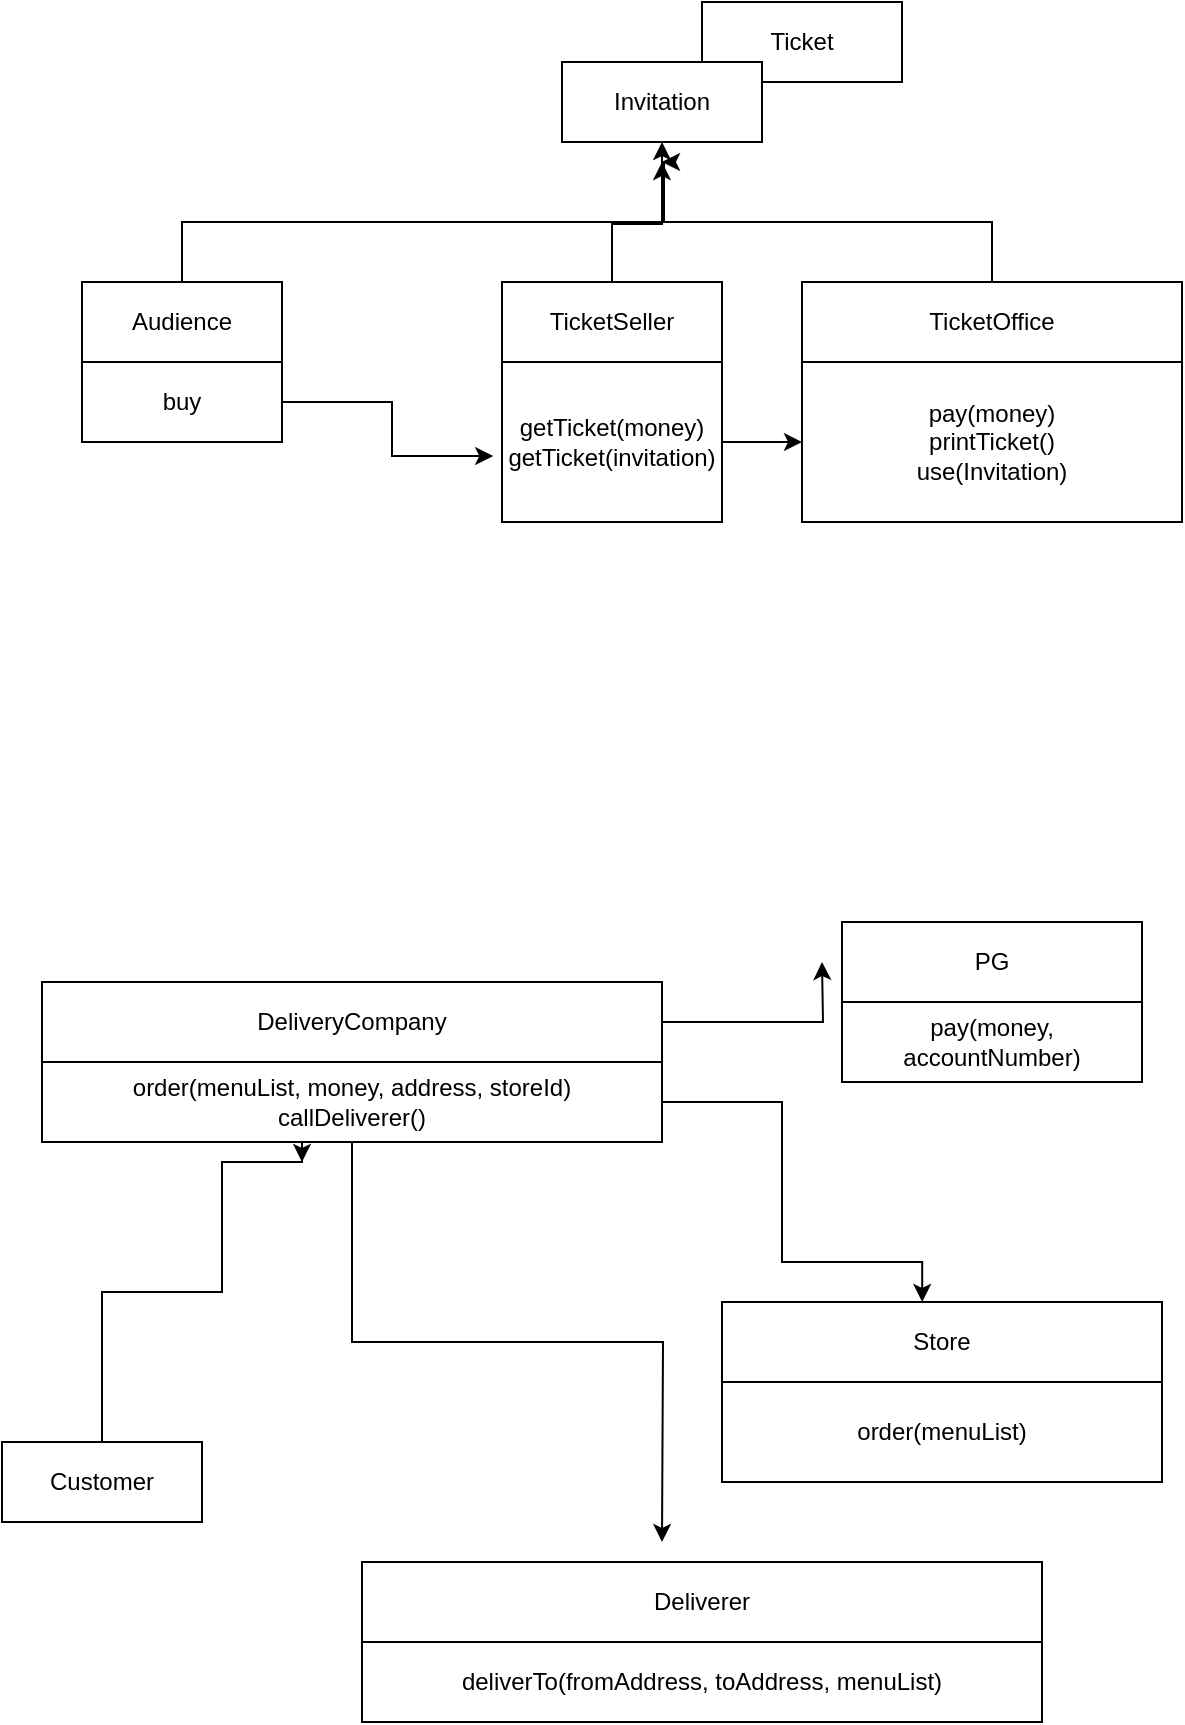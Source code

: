 <mxfile version="24.6.4" type="github">
  <diagram name="페이지-1" id="Kt_VMQhp2mbseGla3dJh">
    <mxGraphModel dx="1242" dy="819" grid="1" gridSize="10" guides="1" tooltips="1" connect="1" arrows="1" fold="1" page="1" pageScale="1" pageWidth="827" pageHeight="1169" math="0" shadow="0">
      <root>
        <mxCell id="0" />
        <mxCell id="1" parent="0" />
        <mxCell id="zMHxKu56YJylVByiKoJj-14" style="edgeStyle=orthogonalEdgeStyle;rounded=0;orthogonalLoop=1;jettySize=auto;html=1;entryX=0.5;entryY=1;entryDx=0;entryDy=0;" edge="1" parent="1" source="zMHxKu56YJylVByiKoJj-3" target="zMHxKu56YJylVByiKoJj-13">
          <mxGeometry relative="1" as="geometry">
            <Array as="points">
              <mxPoint x="240" y="220" />
              <mxPoint x="480" y="220" />
            </Array>
          </mxGeometry>
        </mxCell>
        <mxCell id="zMHxKu56YJylVByiKoJj-3" value="Audience" style="rounded=0;whiteSpace=wrap;html=1;" vertex="1" parent="1">
          <mxGeometry x="190" y="250" width="100" height="40" as="geometry" />
        </mxCell>
        <mxCell id="zMHxKu56YJylVByiKoJj-4" value="buy" style="rounded=0;whiteSpace=wrap;html=1;" vertex="1" parent="1">
          <mxGeometry x="190" y="290" width="100" height="40" as="geometry" />
        </mxCell>
        <mxCell id="zMHxKu56YJylVByiKoJj-15" style="edgeStyle=orthogonalEdgeStyle;rounded=0;orthogonalLoop=1;jettySize=auto;html=1;exitX=0.5;exitY=0;exitDx=0;exitDy=0;" edge="1" parent="1" source="zMHxKu56YJylVByiKoJj-6">
          <mxGeometry relative="1" as="geometry">
            <mxPoint x="480" y="190" as="targetPoint" />
            <Array as="points">
              <mxPoint x="455" y="221" />
              <mxPoint x="480" y="221" />
            </Array>
          </mxGeometry>
        </mxCell>
        <mxCell id="zMHxKu56YJylVByiKoJj-6" value="TicketSeller" style="rounded=0;whiteSpace=wrap;html=1;" vertex="1" parent="1">
          <mxGeometry x="400" y="250" width="110" height="40" as="geometry" />
        </mxCell>
        <mxCell id="zMHxKu56YJylVByiKoJj-11" style="edgeStyle=orthogonalEdgeStyle;rounded=0;orthogonalLoop=1;jettySize=auto;html=1;exitX=1;exitY=0.5;exitDx=0;exitDy=0;entryX=0;entryY=0.5;entryDx=0;entryDy=0;" edge="1" parent="1" source="zMHxKu56YJylVByiKoJj-7" target="zMHxKu56YJylVByiKoJj-10">
          <mxGeometry relative="1" as="geometry">
            <mxPoint x="540" y="330" as="targetPoint" />
          </mxGeometry>
        </mxCell>
        <mxCell id="zMHxKu56YJylVByiKoJj-7" value="&lt;div&gt;getTicket(money)&lt;/div&gt;&lt;div&gt;getTicket(invitation)&lt;/div&gt;" style="rounded=0;whiteSpace=wrap;html=1;" vertex="1" parent="1">
          <mxGeometry x="400" y="290" width="110" height="80" as="geometry" />
        </mxCell>
        <mxCell id="zMHxKu56YJylVByiKoJj-8" style="edgeStyle=orthogonalEdgeStyle;rounded=0;orthogonalLoop=1;jettySize=auto;html=1;entryX=-0.04;entryY=0.588;entryDx=0;entryDy=0;entryPerimeter=0;" edge="1" parent="1" source="zMHxKu56YJylVByiKoJj-4" target="zMHxKu56YJylVByiKoJj-7">
          <mxGeometry relative="1" as="geometry" />
        </mxCell>
        <mxCell id="zMHxKu56YJylVByiKoJj-16" style="edgeStyle=orthogonalEdgeStyle;rounded=0;orthogonalLoop=1;jettySize=auto;html=1;" edge="1" parent="1" source="zMHxKu56YJylVByiKoJj-9">
          <mxGeometry relative="1" as="geometry">
            <mxPoint x="480" y="190" as="targetPoint" />
            <Array as="points">
              <mxPoint x="645" y="220" />
              <mxPoint x="481" y="220" />
            </Array>
          </mxGeometry>
        </mxCell>
        <mxCell id="zMHxKu56YJylVByiKoJj-9" value="TicketOffice" style="rounded=0;whiteSpace=wrap;html=1;" vertex="1" parent="1">
          <mxGeometry x="550" y="250" width="190" height="40" as="geometry" />
        </mxCell>
        <mxCell id="zMHxKu56YJylVByiKoJj-10" value="pay(money)&lt;div&gt;printTicket()&lt;/div&gt;&lt;div&gt;use(Invitation)&lt;/div&gt;" style="rounded=0;whiteSpace=wrap;html=1;" vertex="1" parent="1">
          <mxGeometry x="550" y="290" width="190" height="80" as="geometry" />
        </mxCell>
        <mxCell id="zMHxKu56YJylVByiKoJj-12" value="Ticket" style="rounded=0;whiteSpace=wrap;html=1;" vertex="1" parent="1">
          <mxGeometry x="500" y="110" width="100" height="40" as="geometry" />
        </mxCell>
        <mxCell id="zMHxKu56YJylVByiKoJj-13" value="Invitation" style="rounded=0;whiteSpace=wrap;html=1;" vertex="1" parent="1">
          <mxGeometry x="430" y="140" width="100" height="40" as="geometry" />
        </mxCell>
        <mxCell id="zMHxKu56YJylVByiKoJj-32" style="edgeStyle=orthogonalEdgeStyle;rounded=0;orthogonalLoop=1;jettySize=auto;html=1;exitX=0.5;exitY=0;exitDx=0;exitDy=0;" edge="1" parent="1" source="zMHxKu56YJylVByiKoJj-18">
          <mxGeometry relative="1" as="geometry">
            <mxPoint x="300" y="690" as="targetPoint" />
            <Array as="points">
              <mxPoint x="200" y="755" />
              <mxPoint x="260" y="755" />
              <mxPoint x="260" y="690" />
              <mxPoint x="300" y="690" />
              <mxPoint x="300" y="680" />
            </Array>
          </mxGeometry>
        </mxCell>
        <mxCell id="zMHxKu56YJylVByiKoJj-18" value="Customer" style="rounded=0;whiteSpace=wrap;html=1;" vertex="1" parent="1">
          <mxGeometry x="150" y="830" width="100" height="40" as="geometry" />
        </mxCell>
        <mxCell id="zMHxKu56YJylVByiKoJj-26" value="" style="edgeStyle=orthogonalEdgeStyle;rounded=0;orthogonalLoop=1;jettySize=auto;html=1;" edge="1" parent="1" source="zMHxKu56YJylVByiKoJj-19" target="zMHxKu56YJylVByiKoJj-25">
          <mxGeometry relative="1" as="geometry" />
        </mxCell>
        <mxCell id="zMHxKu56YJylVByiKoJj-19" value="Store" style="rounded=0;whiteSpace=wrap;html=1;" vertex="1" parent="1">
          <mxGeometry x="510" y="760" width="220" height="40" as="geometry" />
        </mxCell>
        <mxCell id="zMHxKu56YJylVByiKoJj-20" value="Deliverer" style="rounded=0;whiteSpace=wrap;html=1;" vertex="1" parent="1">
          <mxGeometry x="330" y="890" width="340" height="40" as="geometry" />
        </mxCell>
        <mxCell id="zMHxKu56YJylVByiKoJj-25" value="&lt;div&gt;&lt;span style=&quot;background-color: initial;&quot;&gt;order(menuList)&lt;/span&gt;&lt;/div&gt;" style="rounded=0;whiteSpace=wrap;html=1;" vertex="1" parent="1">
          <mxGeometry x="510" y="800" width="220" height="50" as="geometry" />
        </mxCell>
        <mxCell id="zMHxKu56YJylVByiKoJj-27" value="deliverTo(fromAddress, toAddress, menuList)" style="rounded=0;whiteSpace=wrap;html=1;" vertex="1" parent="1">
          <mxGeometry x="330" y="930" width="340" height="40" as="geometry" />
        </mxCell>
        <mxCell id="zMHxKu56YJylVByiKoJj-34" style="edgeStyle=orthogonalEdgeStyle;rounded=0;orthogonalLoop=1;jettySize=auto;html=1;exitX=1;exitY=0.5;exitDx=0;exitDy=0;" edge="1" parent="1" source="zMHxKu56YJylVByiKoJj-28">
          <mxGeometry relative="1" as="geometry">
            <mxPoint x="560" y="590" as="targetPoint" />
          </mxGeometry>
        </mxCell>
        <mxCell id="zMHxKu56YJylVByiKoJj-28" value="DeliveryCompany" style="rounded=0;whiteSpace=wrap;html=1;" vertex="1" parent="1">
          <mxGeometry x="170" y="600" width="310" height="40" as="geometry" />
        </mxCell>
        <mxCell id="zMHxKu56YJylVByiKoJj-39" style="edgeStyle=orthogonalEdgeStyle;rounded=0;orthogonalLoop=1;jettySize=auto;html=1;" edge="1" parent="1" source="zMHxKu56YJylVByiKoJj-29">
          <mxGeometry relative="1" as="geometry">
            <mxPoint x="480" y="880" as="targetPoint" />
          </mxGeometry>
        </mxCell>
        <mxCell id="zMHxKu56YJylVByiKoJj-29" value="order(menuList, money, address, storeId)&lt;div&gt;callDeliverer()&lt;br&gt;&lt;/div&gt;" style="rounded=0;whiteSpace=wrap;html=1;" vertex="1" parent="1">
          <mxGeometry x="170" y="640" width="310" height="40" as="geometry" />
        </mxCell>
        <mxCell id="zMHxKu56YJylVByiKoJj-30" value="PG" style="rounded=0;whiteSpace=wrap;html=1;" vertex="1" parent="1">
          <mxGeometry x="570" y="570" width="150" height="40" as="geometry" />
        </mxCell>
        <mxCell id="zMHxKu56YJylVByiKoJj-31" value="pay(money, accountNumber)" style="rounded=0;whiteSpace=wrap;html=1;" vertex="1" parent="1">
          <mxGeometry x="570" y="610" width="150" height="40" as="geometry" />
        </mxCell>
        <mxCell id="zMHxKu56YJylVByiKoJj-35" style="edgeStyle=orthogonalEdgeStyle;rounded=0;orthogonalLoop=1;jettySize=auto;html=1;entryX=0.455;entryY=0;entryDx=0;entryDy=0;entryPerimeter=0;" edge="1" parent="1" source="zMHxKu56YJylVByiKoJj-29" target="zMHxKu56YJylVByiKoJj-19">
          <mxGeometry relative="1" as="geometry">
            <Array as="points">
              <mxPoint x="540" y="660" />
              <mxPoint x="540" y="740" />
              <mxPoint x="610" y="740" />
            </Array>
          </mxGeometry>
        </mxCell>
      </root>
    </mxGraphModel>
  </diagram>
</mxfile>
